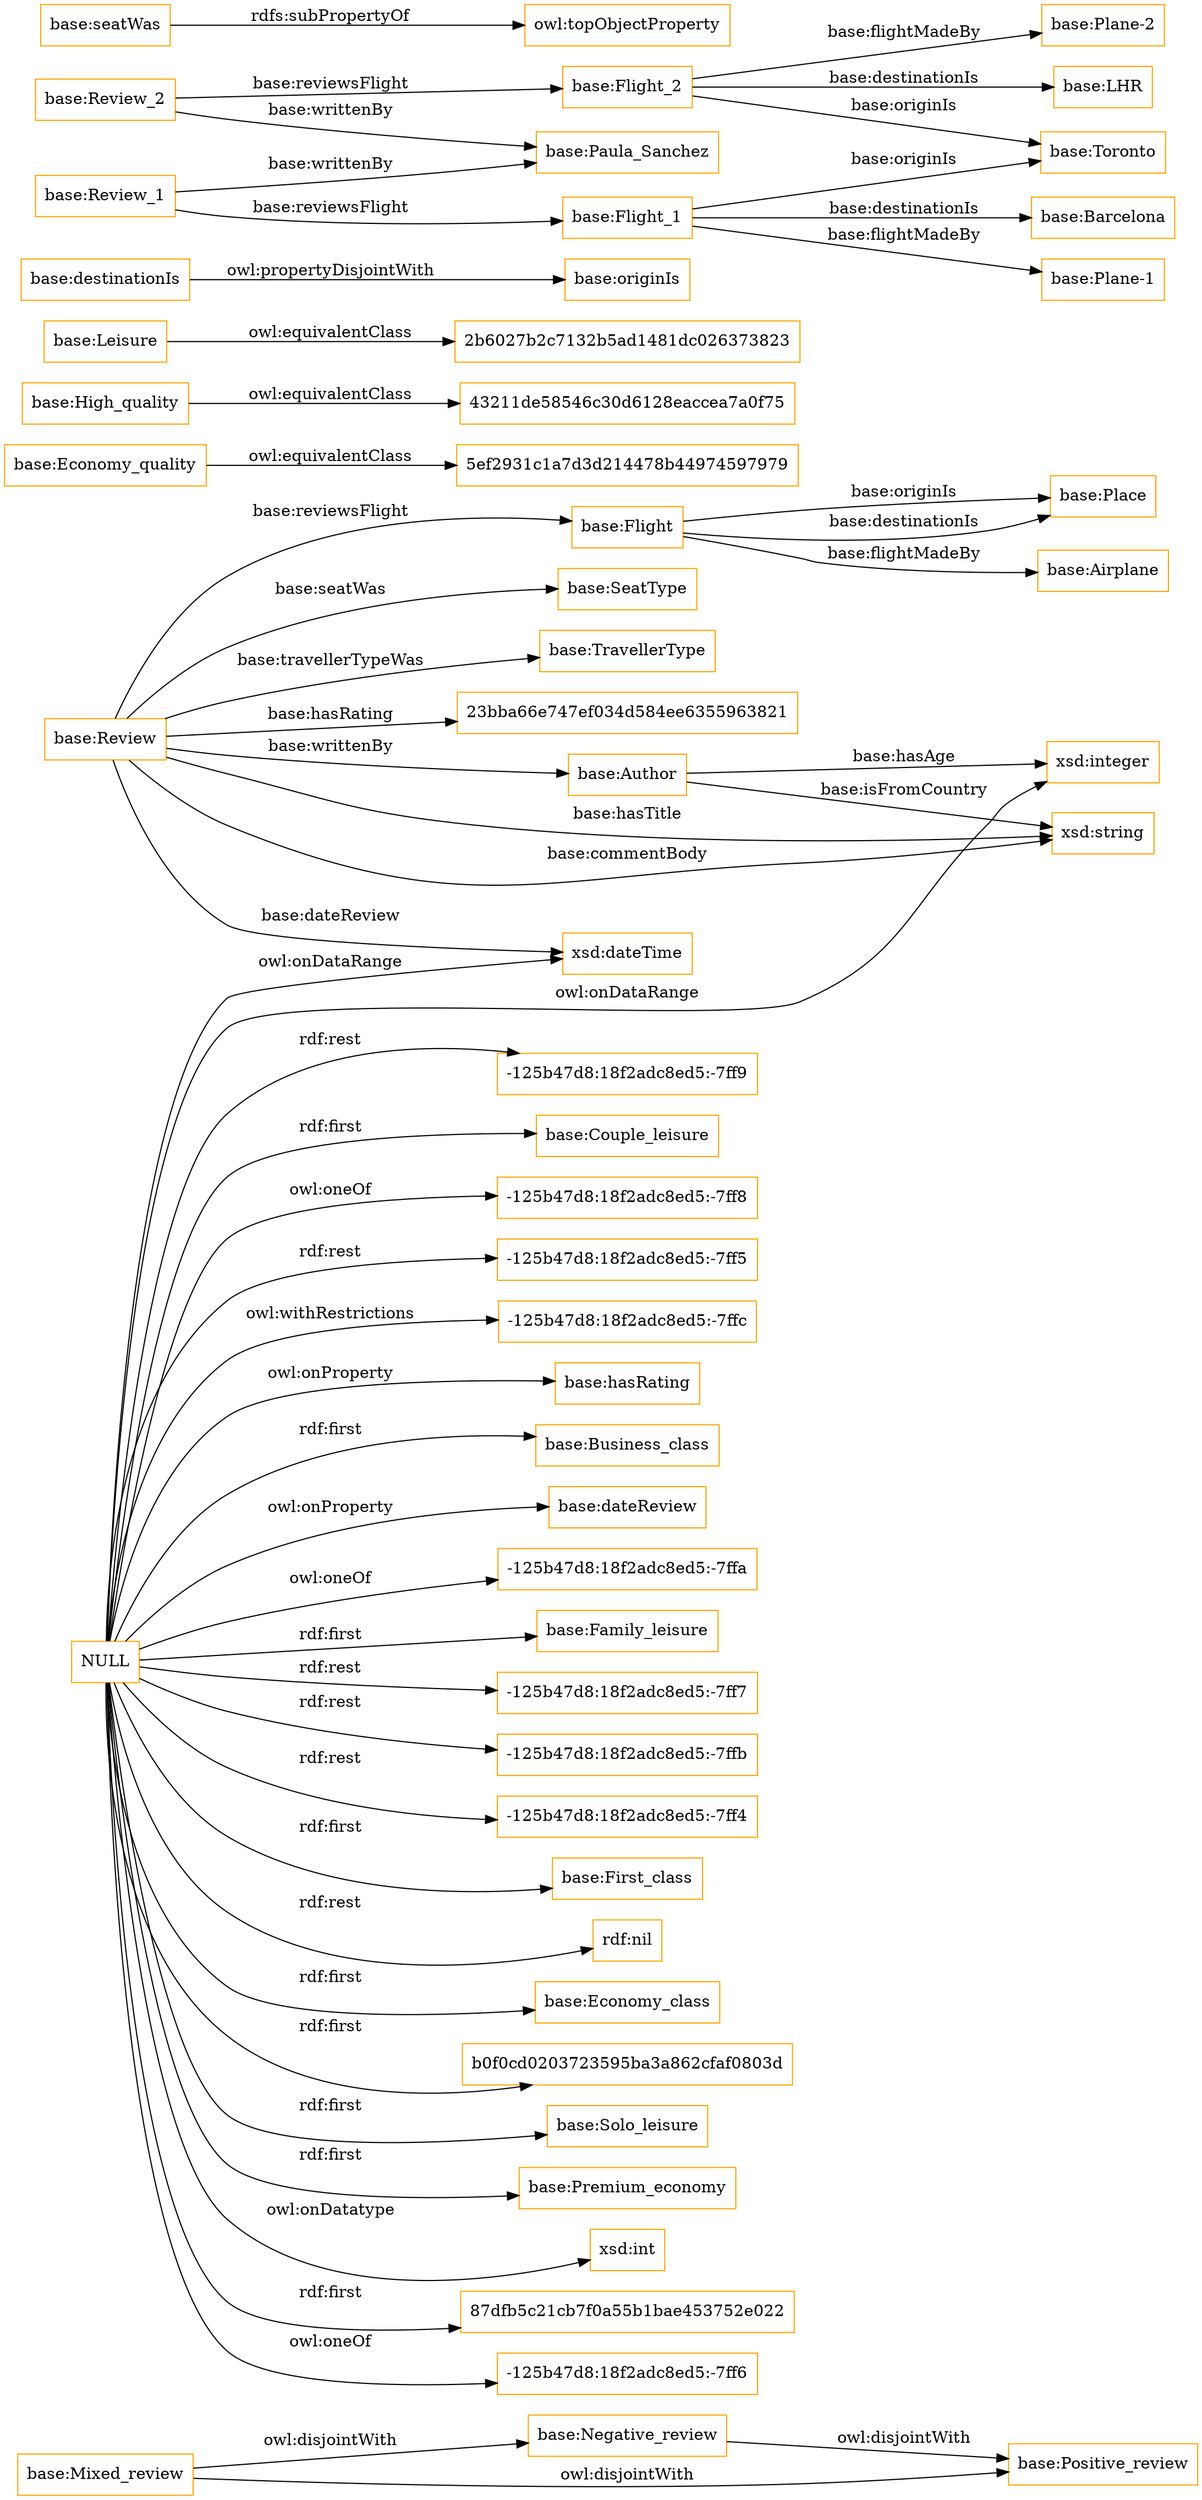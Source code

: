 digraph ar2dtool_diagram { 
rankdir=LR;
size="1501"
node [shape = rectangle, color="orange"]; "base:Mixed_review" "base:Airplane" "base:Economy_quality" "base:Review" "base:Negative_review" "base:Author" "base:High_quality" "5ef2931c1a7d3d214478b44974597979" "base:Flight" "43211de58546c30d6128eaccea7a0f75" "base:Positive_review" "base:SeatType" "2b6027b2c7132b5ad1481dc026373823" "base:Place" "base:Leisure" "base:TravellerType" ; /*classes style*/
	"NULL" -> "-125b47d8:18f2adc8ed5:-7ff8" [ label = "owl:oneOf" ];
	"NULL" -> "xsd:integer" [ label = "owl:onDataRange" ];
	"NULL" -> "xsd:dateTime" [ label = "owl:onDataRange" ];
	"NULL" -> "-125b47d8:18f2adc8ed5:-7ff5" [ label = "rdf:rest" ];
	"NULL" -> "-125b47d8:18f2adc8ed5:-7ffc" [ label = "owl:withRestrictions" ];
	"NULL" -> "base:hasRating" [ label = "owl:onProperty" ];
	"NULL" -> "base:Business_class" [ label = "rdf:first" ];
	"NULL" -> "base:dateReview" [ label = "owl:onProperty" ];
	"NULL" -> "-125b47d8:18f2adc8ed5:-7ffa" [ label = "owl:oneOf" ];
	"NULL" -> "base:Family_leisure" [ label = "rdf:first" ];
	"NULL" -> "-125b47d8:18f2adc8ed5:-7ff7" [ label = "rdf:rest" ];
	"NULL" -> "-125b47d8:18f2adc8ed5:-7ffb" [ label = "rdf:rest" ];
	"NULL" -> "-125b47d8:18f2adc8ed5:-7ff4" [ label = "rdf:rest" ];
	"NULL" -> "base:First_class" [ label = "rdf:first" ];
	"NULL" -> "rdf:nil" [ label = "rdf:rest" ];
	"NULL" -> "base:Economy_class" [ label = "rdf:first" ];
	"NULL" -> "b0f0cd0203723595ba3a862cfaf0803d" [ label = "rdf:first" ];
	"NULL" -> "base:Solo_leisure" [ label = "rdf:first" ];
	"NULL" -> "base:Premium_economy" [ label = "rdf:first" ];
	"NULL" -> "xsd:int" [ label = "owl:onDatatype" ];
	"NULL" -> "87dfb5c21cb7f0a55b1bae453752e022" [ label = "rdf:first" ];
	"NULL" -> "-125b47d8:18f2adc8ed5:-7ff6" [ label = "owl:oneOf" ];
	"NULL" -> "-125b47d8:18f2adc8ed5:-7ff9" [ label = "rdf:rest" ];
	"NULL" -> "base:Couple_leisure" [ label = "rdf:first" ];
	"base:destinationIs" -> "base:originIs" [ label = "owl:propertyDisjointWith" ];
	"base:Leisure" -> "2b6027b2c7132b5ad1481dc026373823" [ label = "owl:equivalentClass" ];
	"base:Review_2" -> "base:Paula_Sanchez" [ label = "base:writtenBy" ];
	"base:Review_2" -> "base:Flight_2" [ label = "base:reviewsFlight" ];
	"base:High_quality" -> "43211de58546c30d6128eaccea7a0f75" [ label = "owl:equivalentClass" ];
	"base:Review_1" -> "base:Paula_Sanchez" [ label = "base:writtenBy" ];
	"base:Review_1" -> "base:Flight_1" [ label = "base:reviewsFlight" ];
	"base:seatWas" -> "owl:topObjectProperty" [ label = "rdfs:subPropertyOf" ];
	"base:Economy_quality" -> "5ef2931c1a7d3d214478b44974597979" [ label = "owl:equivalentClass" ];
	"base:Flight_2" -> "base:Toronto" [ label = "base:originIs" ];
	"base:Flight_2" -> "base:Plane-2" [ label = "base:flightMadeBy" ];
	"base:Flight_2" -> "base:LHR" [ label = "base:destinationIs" ];
	"base:Mixed_review" -> "base:Positive_review" [ label = "owl:disjointWith" ];
	"base:Mixed_review" -> "base:Negative_review" [ label = "owl:disjointWith" ];
	"base:Negative_review" -> "base:Positive_review" [ label = "owl:disjointWith" ];
	"base:Flight_1" -> "base:Toronto" [ label = "base:originIs" ];
	"base:Flight_1" -> "base:Plane-1" [ label = "base:flightMadeBy" ];
	"base:Flight_1" -> "base:Barcelona" [ label = "base:destinationIs" ];
	"base:Author" -> "xsd:string" [ label = "base:isFromCountry" ];
	"base:Review" -> "23bba66e747ef034d584ee6355963821" [ label = "base:hasRating" ];
	"base:Review" -> "base:Flight" [ label = "base:reviewsFlight" ];
	"base:Review" -> "base:SeatType" [ label = "base:seatWas" ];
	"base:Flight" -> "base:Airplane" [ label = "base:flightMadeBy" ];
	"base:Review" -> "base:TravellerType" [ label = "base:travellerTypeWas" ];
	"base:Review" -> "base:Author" [ label = "base:writtenBy" ];
	"base:Review" -> "xsd:dateTime" [ label = "base:dateReview" ];
	"base:Flight" -> "base:Place" [ label = "base:originIs" ];
	"base:Review" -> "xsd:string" [ label = "base:hasTitle" ];
	"base:Flight" -> "base:Place" [ label = "base:destinationIs" ];
	"base:Author" -> "xsd:integer" [ label = "base:hasAge" ];
	"base:Review" -> "xsd:string" [ label = "base:commentBody" ];

}
